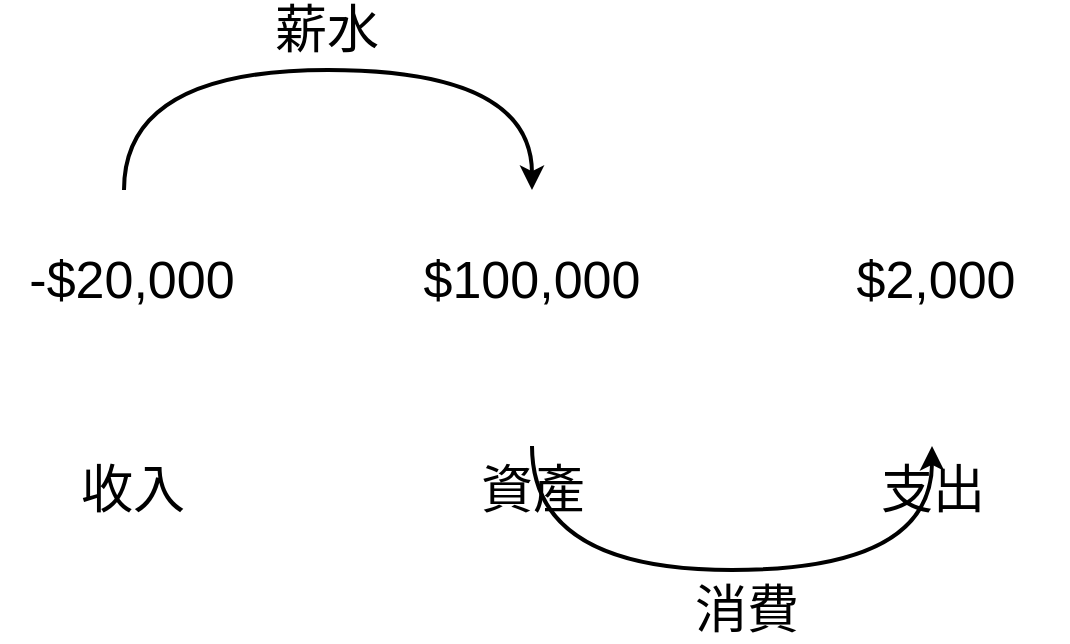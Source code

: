 <mxfile version="20.2.8" type="device" pages="3"><diagram id="0MZYQNSkY4hdCgtHUH5V" name="1"><mxGraphModel dx="914" dy="593" grid="1" gridSize="10" guides="1" tooltips="1" connect="1" arrows="1" fold="1" page="1" pageScale="1" pageWidth="827" pageHeight="1169" math="0" shadow="0"><root><mxCell id="0"/><mxCell id="1" parent="0"/><mxCell id="iM4ROxla6NtBAk6M1a_5-6" style="edgeStyle=orthogonalEdgeStyle;curved=1;orthogonalLoop=1;jettySize=auto;html=1;entryX=0.5;entryY=1;entryDx=0;entryDy=0;strokeWidth=2;fontSize=26;exitX=0.5;exitY=1;exitDx=0;exitDy=0;" edge="1" parent="1" source="iM4ROxla6NtBAk6M1a_5-1" target="iM4ROxla6NtBAk6M1a_5-2"><mxGeometry relative="1" as="geometry"><Array as="points"><mxPoint x="424" y="390"/><mxPoint x="624" y="390"/></Array></mxGeometry></mxCell><mxCell id="iM4ROxla6NtBAk6M1a_5-7" value="消費" style="edgeLabel;html=1;align=center;verticalAlign=middle;resizable=0;points=[];fontSize=26;labelBackgroundColor=none;" vertex="1" connectable="0" parent="iM4ROxla6NtBAk6M1a_5-6"><mxGeometry x="-0.152" y="2" relative="1" as="geometry"><mxPoint x="31" y="22" as="offset"/></mxGeometry></mxCell><mxCell id="iM4ROxla6NtBAk6M1a_5-1" value="&lt;font style=&quot;font-size: 26px;&quot;&gt;資產&lt;/font&gt;" style="shape=image;html=1;verticalAlign=top;verticalLabelPosition=bottom;labelBackgroundColor=none;imageAspect=0;aspect=fixed;image=https://cdn2.iconfinder.com/data/icons/essential-web-3/50/inbox-tray-storage-drawer-container-128.png" vertex="1" parent="1"><mxGeometry x="360" y="200" width="128" height="128" as="geometry"/></mxCell><mxCell id="iM4ROxla6NtBAk6M1a_5-2" value="&lt;span style=&quot;font-size: 26px;&quot;&gt;支出&lt;/span&gt;" style="shape=image;html=1;verticalAlign=top;verticalLabelPosition=bottom;labelBackgroundColor=none;imageAspect=0;aspect=fixed;image=https://cdn2.iconfinder.com/data/icons/essential-web-3/50/inbox-tray-storage-drawer-container-128.png" vertex="1" parent="1"><mxGeometry x="560" y="200" width="128" height="128" as="geometry"/></mxCell><mxCell id="iM4ROxla6NtBAk6M1a_5-4" style="edgeStyle=orthogonalEdgeStyle;orthogonalLoop=1;jettySize=auto;html=1;entryX=0.5;entryY=0;entryDx=0;entryDy=0;fontSize=26;curved=1;strokeWidth=2;" edge="1" parent="1" source="iM4ROxla6NtBAk6M1a_5-3" target="iM4ROxla6NtBAk6M1a_5-1"><mxGeometry relative="1" as="geometry"><Array as="points"><mxPoint x="220" y="140"/><mxPoint x="424" y="140"/></Array></mxGeometry></mxCell><mxCell id="iM4ROxla6NtBAk6M1a_5-5" value="薪水" style="edgeLabel;html=1;align=center;verticalAlign=middle;resizable=0;points=[];fontSize=26;labelBackgroundColor=none;" vertex="1" connectable="0" parent="iM4ROxla6NtBAk6M1a_5-4"><mxGeometry x="-0.176" y="4" relative="1" as="geometry"><mxPoint x="27" y="-16" as="offset"/></mxGeometry></mxCell><mxCell id="iM4ROxla6NtBAk6M1a_5-3" value="&lt;font style=&quot;font-size: 26px;&quot;&gt;收入&lt;/font&gt;" style="shape=image;html=1;verticalAlign=top;verticalLabelPosition=bottom;labelBackgroundColor=none;imageAspect=0;aspect=fixed;image=https://cdn2.iconfinder.com/data/icons/essential-web-3/50/inbox-tray-storage-drawer-container-128.png" vertex="1" parent="1"><mxGeometry x="160" y="200" width="128" height="128" as="geometry"/></mxCell><mxCell id="iM4ROxla6NtBAk6M1a_5-8" value="$100,000" style="text;html=1;strokeColor=none;fillColor=none;align=center;verticalAlign=middle;whiteSpace=wrap;rounded=0;fontSize=26;" vertex="1" parent="1"><mxGeometry x="358" y="220" width="132" height="50" as="geometry"/></mxCell><mxCell id="iM4ROxla6NtBAk6M1a_5-10" value="$2,000" style="text;html=1;strokeColor=none;fillColor=none;align=center;verticalAlign=middle;whiteSpace=wrap;rounded=0;fontSize=26;" vertex="1" parent="1"><mxGeometry x="560" y="220" width="132" height="50" as="geometry"/></mxCell><mxCell id="iM4ROxla6NtBAk6M1a_5-11" value="-$20,000" style="text;html=1;strokeColor=none;fillColor=none;align=center;verticalAlign=middle;whiteSpace=wrap;rounded=0;fontSize=26;" vertex="1" parent="1"><mxGeometry x="158" y="220" width="132" height="50" as="geometry"/></mxCell></root></mxGraphModel></diagram><diagram id="CbladY-Z2kEF3VxiFnxi" name="2"><mxGraphModel dx="1306" dy="847" grid="1" gridSize="10" guides="1" tooltips="1" connect="1" arrows="1" fold="1" page="1" pageScale="1" pageWidth="827" pageHeight="1169" math="0" shadow="0"><root><mxCell id="0"/><mxCell id="1" parent="0"/><mxCell id="1MSliOMA-nu9v_jliqKM-13" value="" style="rounded=0;whiteSpace=wrap;html=1;fontSize=26;fillColor=none;strokeWidth=5;" vertex="1" parent="1"><mxGeometry x="390" y="20" width="240" height="460" as="geometry"/></mxCell><mxCell id="1MSliOMA-nu9v_jliqKM-21" style="edgeStyle=orthogonalEdgeStyle;curved=1;orthogonalLoop=1;jettySize=auto;html=1;entryX=0;entryY=0.5;entryDx=0;entryDy=0;strokeWidth=2;fontSize=31;exitX=0;exitY=0.5;exitDx=0;exitDy=0;" edge="1" parent="1" source="1MSliOMA-nu9v_jliqKM-14" target="1MSliOMA-nu9v_jliqKM-16"><mxGeometry relative="1" as="geometry"><Array as="points"><mxPoint x="330" y="124"/><mxPoint x="330" y="345"/></Array></mxGeometry></mxCell><mxCell id="1MSliOMA-nu9v_jliqKM-22" value="儲值&lt;br&gt;$500" style="edgeLabel;html=1;align=center;verticalAlign=middle;resizable=0;points=[];fontSize=31;labelBackgroundColor=none;" vertex="1" connectable="0" parent="1MSliOMA-nu9v_jliqKM-21"><mxGeometry x="-0.159" y="-1" relative="1" as="geometry"><mxPoint x="-39" y="38" as="offset"/></mxGeometry></mxCell><mxCell id="1MSliOMA-nu9v_jliqKM-14" value="現金" style="shape=image;html=1;verticalAlign=top;verticalLabelPosition=bottom;labelBackgroundColor=none;imageAspect=0;aspect=fixed;image=https://cdn2.iconfinder.com/data/icons/essential-web-3/50/inbox-tray-storage-drawer-container-128.png;fontSize=26;" vertex="1" parent="1"><mxGeometry x="422" y="40" width="168" height="168" as="geometry"/></mxCell><mxCell id="1MSliOMA-nu9v_jliqKM-23" style="edgeStyle=orthogonalEdgeStyle;curved=1;orthogonalLoop=1;jettySize=auto;html=1;exitX=1;exitY=0.5;exitDx=0;exitDy=0;strokeWidth=2;fontSize=31;" edge="1" parent="1" source="1MSliOMA-nu9v_jliqKM-16" target="1MSliOMA-nu9v_jliqKM-18"><mxGeometry relative="1" as="geometry"/></mxCell><mxCell id="1MSliOMA-nu9v_jliqKM-26" value="搭捷運&lt;br&gt;$20" style="edgeLabel;html=1;align=center;verticalAlign=middle;resizable=0;points=[];fontSize=31;labelBackgroundColor=none;" vertex="1" connectable="0" parent="1MSliOMA-nu9v_jliqKM-23"><mxGeometry x="0.257" y="-1" relative="1" as="geometry"><mxPoint y="-46" as="offset"/></mxGeometry></mxCell><mxCell id="1MSliOMA-nu9v_jliqKM-16" value="悠遊卡" style="shape=image;html=1;verticalAlign=top;verticalLabelPosition=bottom;labelBackgroundColor=none;imageAspect=0;aspect=fixed;image=https://cdn2.iconfinder.com/data/icons/essential-web-3/50/inbox-tray-storage-drawer-container-128.png;fontSize=26;" vertex="1" parent="1"><mxGeometry x="420" y="260" width="170" height="170" as="geometry"/></mxCell><mxCell id="1MSliOMA-nu9v_jliqKM-18" value="支出" style="shape=image;html=1;verticalAlign=top;verticalLabelPosition=bottom;labelBackgroundColor=none;imageAspect=0;aspect=fixed;image=https://cdn2.iconfinder.com/data/icons/essential-web-3/50/inbox-tray-storage-drawer-container-128.png;fontSize=26;" vertex="1" parent="1"><mxGeometry x="770" y="260" width="170" height="170" as="geometry"/></mxCell><mxCell id="1MSliOMA-nu9v_jliqKM-20" value="財產" style="text;html=1;strokeColor=none;fillColor=none;align=center;verticalAlign=middle;whiteSpace=wrap;rounded=0;strokeWidth=5;fontSize=31;labelBackgroundColor=none;" vertex="1" parent="1"><mxGeometry x="458.5" y="490" width="95" height="30" as="geometry"/></mxCell><mxCell id="1MSliOMA-nu9v_jliqKM-27" value="$2000" style="text;html=1;strokeColor=none;fillColor=none;align=center;verticalAlign=middle;whiteSpace=wrap;rounded=0;strokeWidth=5;fontSize=31;" vertex="1" parent="1"><mxGeometry x="457.5" y="80" width="95" height="30" as="geometry"/></mxCell><mxCell id="1MSliOMA-nu9v_jliqKM-28" value="$500" style="text;html=1;strokeColor=none;fillColor=none;align=center;verticalAlign=middle;whiteSpace=wrap;rounded=0;strokeWidth=5;fontSize=31;" vertex="1" parent="1"><mxGeometry x="457.5" y="300" width="95" height="30" as="geometry"/></mxCell><mxCell id="1MSliOMA-nu9v_jliqKM-29" value="$20" style="text;html=1;strokeColor=none;fillColor=none;align=center;verticalAlign=middle;whiteSpace=wrap;rounded=0;strokeWidth=5;fontSize=31;" vertex="1" parent="1"><mxGeometry x="807.5" y="300" width="95" height="30" as="geometry"/></mxCell></root></mxGraphModel></diagram><diagram id="Wk6NMiv_7-5QD0s_8Eke" name="3"><mxGraphModel dx="1219" dy="723" grid="1" gridSize="10" guides="1" tooltips="1" connect="1" arrows="0" fold="1" page="1" pageScale="1" pageWidth="827" pageHeight="1169" math="0" shadow="0"><root><mxCell id="0"/><mxCell id="1" parent="0"/><mxCell id="T0MjUQL3-9l1E6-EyqOo-1" style="edgeStyle=orthogonalEdgeStyle;curved=1;orthogonalLoop=1;jettySize=auto;html=1;entryX=0.5;entryY=1;entryDx=0;entryDy=0;strokeWidth=2;fontSize=26;exitX=0.5;exitY=1;exitDx=0;exitDy=0;" edge="1" parent="1" source="T0MjUQL3-9l1E6-EyqOo-3" target="T0MjUQL3-9l1E6-EyqOo-4"><mxGeometry relative="1" as="geometry"><Array as="points"><mxPoint x="424" y="510"/><mxPoint x="624" y="510"/></Array></mxGeometry></mxCell><mxCell id="T0MjUQL3-9l1E6-EyqOo-2" value="消費" style="edgeLabel;html=1;align=center;verticalAlign=middle;resizable=0;points=[];fontSize=26;labelBackgroundColor=none;" vertex="1" connectable="0" parent="T0MjUQL3-9l1E6-EyqOo-1"><mxGeometry x="-0.152" y="2" relative="1" as="geometry"><mxPoint x="31" y="22" as="offset"/></mxGeometry></mxCell><mxCell id="T0MjUQL3-9l1E6-EyqOo-19" style="edgeStyle=orthogonalEdgeStyle;curved=1;orthogonalLoop=1;jettySize=auto;html=1;entryX=0;entryY=0.5;entryDx=0;entryDy=0;strokeWidth=2;fontSize=24;labelBackgroundColor=none;" edge="1" parent="1" source="T0MjUQL3-9l1E6-EyqOo-3" target="T0MjUQL3-9l1E6-EyqOo-18"><mxGeometry relative="1" as="geometry"><Array as="points"><mxPoint x="424" y="165"/></Array></mxGeometry></mxCell><mxCell id="T0MjUQL3-9l1E6-EyqOo-20" value="繳卡費" style="edgeLabel;html=1;align=center;verticalAlign=middle;resizable=0;points=[];fontSize=24;labelBackgroundColor=none;" vertex="1" connectable="0" parent="T0MjUQL3-9l1E6-EyqOo-19"><mxGeometry x="0.162" y="-3" relative="1" as="geometry"><mxPoint x="-47" y="9" as="offset"/></mxGeometry></mxCell><mxCell id="T0MjUQL3-9l1E6-EyqOo-3" value="&lt;font style=&quot;font-size: 26px;&quot;&gt;Assets&lt;br&gt;&lt;/font&gt;" style="shape=image;html=1;verticalAlign=top;verticalLabelPosition=bottom;labelBackgroundColor=none;imageAspect=0;aspect=fixed;image=https://cdn2.iconfinder.com/data/icons/essential-web-3/50/inbox-tray-storage-drawer-container-128.png" vertex="1" parent="1"><mxGeometry x="360" y="320" width="128" height="128" as="geometry"/></mxCell><mxCell id="T0MjUQL3-9l1E6-EyqOo-4" value="&lt;span style=&quot;font-size: 26px;&quot;&gt;Expenses&lt;/span&gt;" style="shape=image;html=1;verticalAlign=top;verticalLabelPosition=bottom;labelBackgroundColor=none;imageAspect=0;aspect=fixed;image=https://cdn2.iconfinder.com/data/icons/essential-web-3/50/inbox-tray-storage-drawer-container-128.png" vertex="1" parent="1"><mxGeometry x="560" y="320" width="128" height="128" as="geometry"/></mxCell><mxCell id="T0MjUQL3-9l1E6-EyqOo-5" style="edgeStyle=orthogonalEdgeStyle;orthogonalLoop=1;jettySize=auto;html=1;entryX=0.5;entryY=0;entryDx=0;entryDy=0;fontSize=26;curved=1;strokeWidth=2;labelBackgroundColor=none;" edge="1" parent="1" source="T0MjUQL3-9l1E6-EyqOo-7" target="T0MjUQL3-9l1E6-EyqOo-3"><mxGeometry relative="1" as="geometry"><Array as="points"><mxPoint x="220" y="290"/><mxPoint x="424" y="290"/></Array></mxGeometry></mxCell><mxCell id="T0MjUQL3-9l1E6-EyqOo-6" value="薪水" style="edgeLabel;html=1;align=center;verticalAlign=middle;resizable=0;points=[];fontSize=26;labelBackgroundColor=none;" vertex="1" connectable="0" parent="T0MjUQL3-9l1E6-EyqOo-5"><mxGeometry x="-0.176" y="4" relative="1" as="geometry"><mxPoint x="1" y="-16" as="offset"/></mxGeometry></mxCell><mxCell id="T0MjUQL3-9l1E6-EyqOo-7" value="&lt;font style=&quot;font-size: 26px;&quot;&gt;Income&lt;br&gt;&lt;/font&gt;" style="shape=image;html=1;verticalAlign=top;verticalLabelPosition=bottom;labelBackgroundColor=none;imageAspect=0;aspect=fixed;image=https://cdn2.iconfinder.com/data/icons/essential-web-3/50/inbox-tray-storage-drawer-container-128.png" vertex="1" parent="1"><mxGeometry x="160" y="320" width="128" height="128" as="geometry"/></mxCell><mxCell id="T0MjUQL3-9l1E6-EyqOo-8" value="$100,000" style="text;html=1;strokeColor=none;fillColor=none;align=center;verticalAlign=middle;whiteSpace=wrap;rounded=0;fontSize=26;labelBackgroundColor=none;" vertex="1" parent="1"><mxGeometry x="358" y="340" width="132" height="50" as="geometry"/></mxCell><mxCell id="T0MjUQL3-9l1E6-EyqOo-9" value="$2,000" style="text;html=1;strokeColor=none;fillColor=none;align=center;verticalAlign=middle;whiteSpace=wrap;rounded=0;fontSize=26;" vertex="1" parent="1"><mxGeometry x="560" y="340" width="132" height="50" as="geometry"/></mxCell><mxCell id="T0MjUQL3-9l1E6-EyqOo-10" value="-$20,000" style="text;html=1;strokeColor=none;fillColor=none;align=center;verticalAlign=middle;whiteSpace=wrap;rounded=0;fontSize=26;labelBackgroundColor=none;" vertex="1" parent="1"><mxGeometry x="158" y="340" width="132" height="50" as="geometry"/></mxCell><mxCell id="T0MjUQL3-9l1E6-EyqOo-13" style="edgeStyle=orthogonalEdgeStyle;curved=1;orthogonalLoop=1;jettySize=auto;html=1;entryX=0;entryY=0.5;entryDx=0;entryDy=0;strokeWidth=2;fontSize=31;labelBackgroundColor=none;" edge="1" parent="1" source="T0MjUQL3-9l1E6-EyqOo-11" target="T0MjUQL3-9l1E6-EyqOo-3"><mxGeometry relative="1" as="geometry"><Array as="points"><mxPoint x="340" y="594"/><mxPoint x="340" y="384"/></Array></mxGeometry></mxCell><mxCell id="T0MjUQL3-9l1E6-EyqOo-14" value="開場經濟" style="edgeLabel;html=1;align=center;verticalAlign=middle;resizable=0;points=[];fontSize=24;labelBackgroundColor=none;" vertex="1" connectable="0" parent="T0MjUQL3-9l1E6-EyqOo-13"><mxGeometry x="0.168" y="4" relative="1" as="geometry"><mxPoint x="-48" y="52" as="offset"/></mxGeometry></mxCell><mxCell id="T0MjUQL3-9l1E6-EyqOo-11" value="&lt;span style=&quot;font-size: 26px;&quot;&gt;Equity&lt;/span&gt;" style="shape=image;html=1;verticalAlign=top;verticalLabelPosition=bottom;labelBackgroundColor=none;imageAspect=0;aspect=fixed;image=https://cdn2.iconfinder.com/data/icons/essential-web-3/50/inbox-tray-storage-drawer-container-128.png" vertex="1" parent="1"><mxGeometry x="360" y="530" width="128" height="128" as="geometry"/></mxCell><mxCell id="T0MjUQL3-9l1E6-EyqOo-16" style="edgeStyle=orthogonalEdgeStyle;curved=1;orthogonalLoop=1;jettySize=auto;html=1;entryX=0.5;entryY=0;entryDx=0;entryDy=0;strokeWidth=2;fontSize=24;exitX=1;exitY=0.5;exitDx=0;exitDy=0;" edge="1" parent="1" source="T0MjUQL3-9l1E6-EyqOo-12" target="T0MjUQL3-9l1E6-EyqOo-4"><mxGeometry relative="1" as="geometry"/></mxCell><mxCell id="T0MjUQL3-9l1E6-EyqOo-17" value="信用卡&lt;br&gt;消費" style="edgeLabel;html=1;align=center;verticalAlign=middle;resizable=0;points=[];fontSize=24;labelBackgroundColor=none;" vertex="1" connectable="0" parent="T0MjUQL3-9l1E6-EyqOo-16"><mxGeometry x="0.021" y="-3" relative="1" as="geometry"><mxPoint x="39" y="-16" as="offset"/></mxGeometry></mxCell><mxCell id="T0MjUQL3-9l1E6-EyqOo-12" value="&lt;span style=&quot;font-size: 26px;&quot;&gt;Liabilities&lt;/span&gt;" style="shape=image;html=1;verticalAlign=top;verticalLabelPosition=bottom;labelBackgroundColor=none;imageAspect=0;aspect=fixed;image=https://cdn2.iconfinder.com/data/icons/essential-web-3/50/inbox-tray-storage-drawer-container-128.png" vertex="1" parent="1"><mxGeometry x="460" y="120" width="128" height="128" as="geometry"/></mxCell><mxCell id="T0MjUQL3-9l1E6-EyqOo-15" value="-$80,000" style="text;html=1;strokeColor=none;fillColor=none;align=center;verticalAlign=middle;whiteSpace=wrap;rounded=0;fontSize=26;labelBackgroundColor=none;" vertex="1" parent="1"><mxGeometry x="356" y="550" width="132" height="50" as="geometry"/></mxCell><mxCell id="T0MjUQL3-9l1E6-EyqOo-18" value="-$2,000" style="text;html=1;strokeColor=none;fillColor=none;align=center;verticalAlign=middle;whiteSpace=wrap;rounded=0;fontSize=26;labelBackgroundColor=none;" vertex="1" parent="1"><mxGeometry x="456" y="140" width="132" height="50" as="geometry"/></mxCell></root></mxGraphModel></diagram></mxfile>